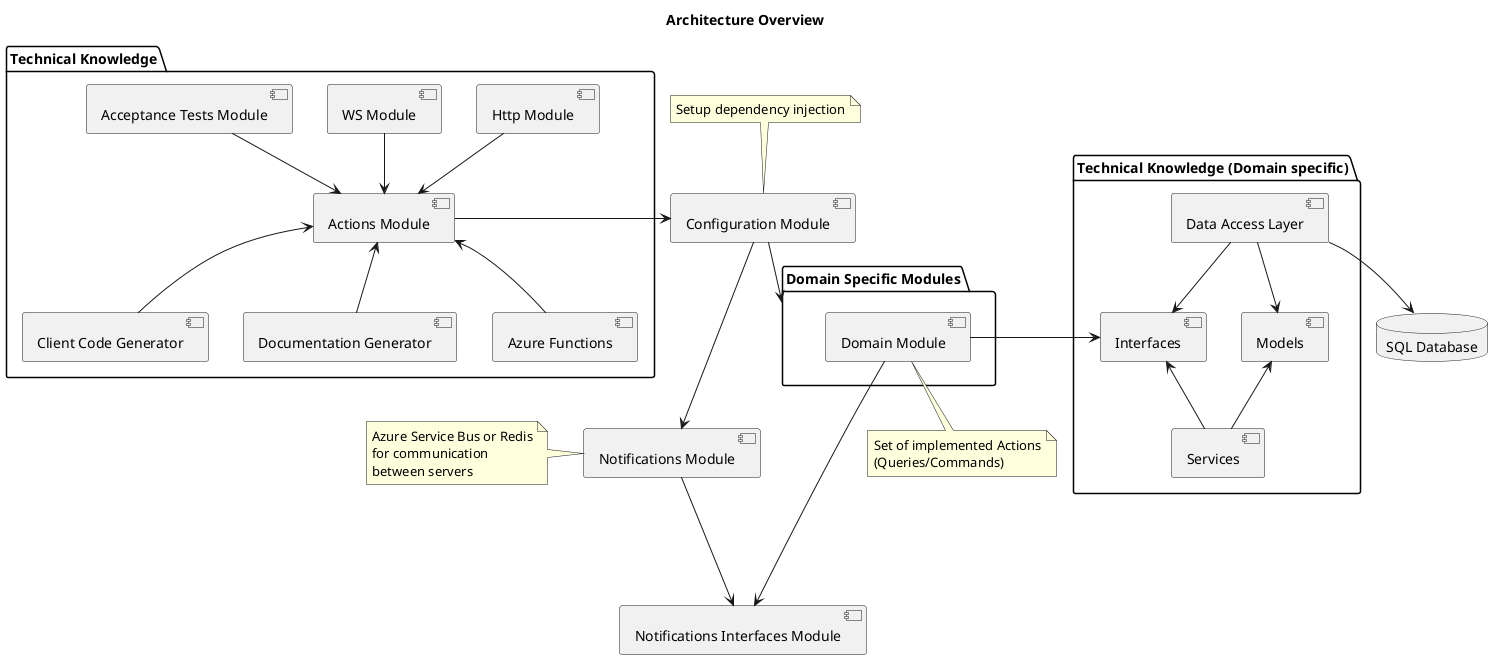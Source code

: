 @startuml

title Architecture Overview

package "Technical Knowledge" as technicalKnowledge { 
        [Actions Module] as actionsModule
        [Http Module] as httpMoudule
        [WS Module] as wsModule
        [Acceptance Tests Module] as acceptanceTestModule
        [Client Code Generator] as clientCodeGenerator
        [Documentation Generator] as documentationCodeGenerator
	[Azure Functions] as azureFunctions
}

package "Domain Specific Modules" as domainSpecificModules {
        component "Domain Module" as sampleDomainModule
}

package "Technical Knowledge (Domain specific)" as technicalKnowledgeDomain {
	[Models]
	[Interfaces]
	[Services]
	[Data Access Layer] as dal
}

[Configuration Module] as configurationModule
[Notifications Module] as notificationsModule
[Notifications Interfaces Module] as notificationsInterfacesModule

database "SQL Database" as sql

httpMoudule --> actionsModule
wsModule --> actionsModule
acceptanceTestModule --> actionsModule

configurationModule -down-> domainSpecificModules
configurationModule ---> notificationsModule

notificationsModule ---> notificationsInterfacesModule

actionsModule -right-> configurationModule
actionsModule <-- clientCodeGenerator
actionsModule <-- documentationCodeGenerator
actionsModule <-- azureFunctions


sampleDomainModule -> Interfaces
sampleDomainModule --> notificationsInterfacesModule
Services -up-> Models
Services -up-> Interfaces
dal -down-> Models
dal -down-> sql
dal -> Interfaces

note top of configurationModule
Setup dependency injection
end note

note left of notificationsModule
Azure Service Bus or Redis
for communication
between servers
end note

note bottom of sampleDomainModule
Set of implemented Actions
(Queries/Commands)
end note
@enduml
